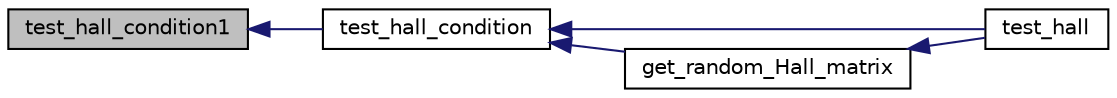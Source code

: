 digraph "test_hall_condition1"
{
  edge [fontname="Helvetica",fontsize="10",labelfontname="Helvetica",labelfontsize="10"];
  node [fontname="Helvetica",fontsize="10",shape=record];
  rankdir="LR";
  Node480 [label="test_hall_condition1",height=0.2,width=0.4,color="black", fillcolor="grey75", style="filled", fontcolor="black"];
  Node480 -> Node481 [dir="back",color="midnightblue",fontsize="10",style="solid",fontname="Helvetica"];
  Node481 [label="test_hall_condition",height=0.2,width=0.4,color="black", fillcolor="white", style="filled",URL="$d5/d3f/test_8_c.html#a2e410bb91b71d8206702da6fadaada8a"];
  Node481 -> Node482 [dir="back",color="midnightblue",fontsize="10",style="solid",fontname="Helvetica"];
  Node482 [label="test_hall",height=0.2,width=0.4,color="black", fillcolor="white", style="filled",URL="$d5/d3f/test_8_c.html#a757609870ae7ab0f1d0073415822d19f"];
  Node481 -> Node483 [dir="back",color="midnightblue",fontsize="10",style="solid",fontname="Helvetica"];
  Node483 [label="get_random_Hall_matrix",height=0.2,width=0.4,color="black", fillcolor="white", style="filled",URL="$d5/d3f/test_8_c.html#a9068e33586261a19e71ea3cc6355e910"];
  Node483 -> Node482 [dir="back",color="midnightblue",fontsize="10",style="solid",fontname="Helvetica"];
}
